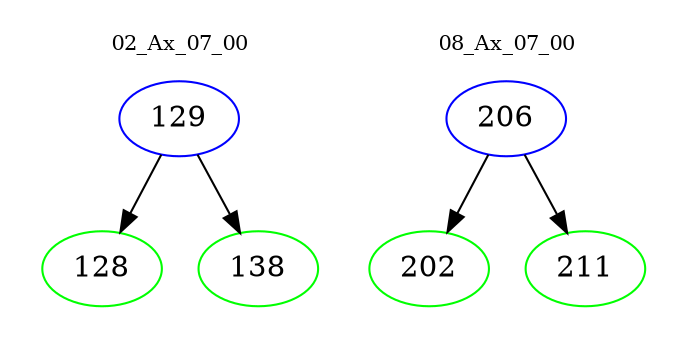 digraph{
subgraph cluster_0 {
color = white
label = "02_Ax_07_00";
fontsize=10;
T0_129 [label="129", color="blue"]
T0_129 -> T0_128 [color="black"]
T0_128 [label="128", color="green"]
T0_129 -> T0_138 [color="black"]
T0_138 [label="138", color="green"]
}
subgraph cluster_1 {
color = white
label = "08_Ax_07_00";
fontsize=10;
T1_206 [label="206", color="blue"]
T1_206 -> T1_202 [color="black"]
T1_202 [label="202", color="green"]
T1_206 -> T1_211 [color="black"]
T1_211 [label="211", color="green"]
}
}
